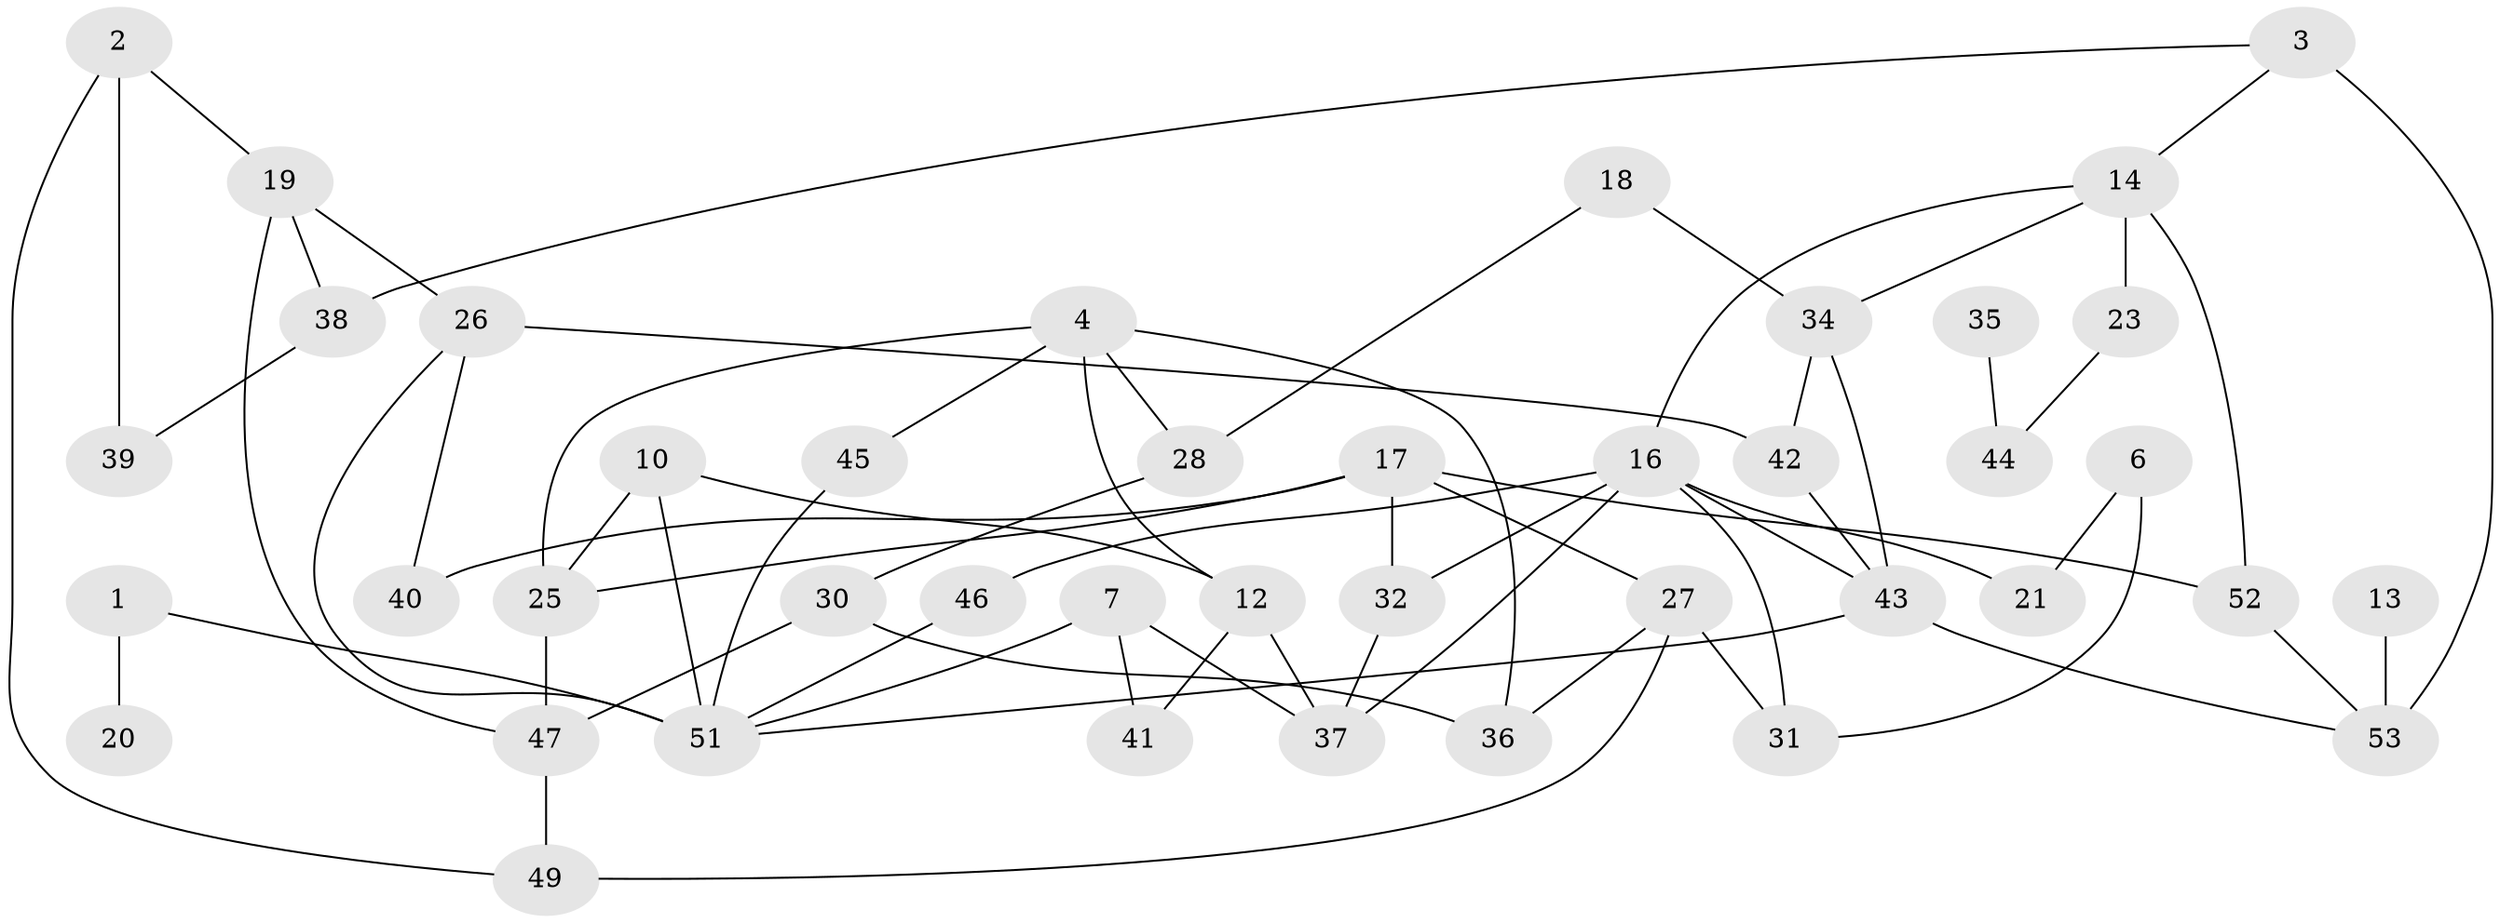 // original degree distribution, {3: 0.2169811320754717, 4: 0.16037735849056603, 5: 0.04716981132075472, 6: 0.018867924528301886, 1: 0.22641509433962265, 2: 0.24528301886792453, 0: 0.08490566037735849}
// Generated by graph-tools (version 1.1) at 2025/00/03/09/25 03:00:42]
// undirected, 42 vertices, 67 edges
graph export_dot {
graph [start="1"]
  node [color=gray90,style=filled];
  1;
  2;
  3;
  4;
  6;
  7;
  10;
  12;
  13;
  14;
  16;
  17;
  18;
  19;
  20;
  21;
  23;
  25;
  26;
  27;
  28;
  30;
  31;
  32;
  34;
  35;
  36;
  37;
  38;
  39;
  40;
  41;
  42;
  43;
  44;
  45;
  46;
  47;
  49;
  51;
  52;
  53;
  1 -- 20 [weight=1.0];
  1 -- 51 [weight=1.0];
  2 -- 19 [weight=1.0];
  2 -- 39 [weight=1.0];
  2 -- 49 [weight=1.0];
  3 -- 14 [weight=1.0];
  3 -- 38 [weight=1.0];
  3 -- 53 [weight=2.0];
  4 -- 12 [weight=1.0];
  4 -- 25 [weight=1.0];
  4 -- 28 [weight=1.0];
  4 -- 36 [weight=1.0];
  4 -- 45 [weight=1.0];
  6 -- 21 [weight=1.0];
  6 -- 31 [weight=1.0];
  7 -- 37 [weight=1.0];
  7 -- 41 [weight=1.0];
  7 -- 51 [weight=1.0];
  10 -- 12 [weight=1.0];
  10 -- 25 [weight=1.0];
  10 -- 51 [weight=2.0];
  12 -- 37 [weight=1.0];
  12 -- 41 [weight=1.0];
  13 -- 53 [weight=1.0];
  14 -- 16 [weight=1.0];
  14 -- 23 [weight=1.0];
  14 -- 34 [weight=1.0];
  14 -- 52 [weight=1.0];
  16 -- 21 [weight=1.0];
  16 -- 31 [weight=1.0];
  16 -- 32 [weight=1.0];
  16 -- 37 [weight=1.0];
  16 -- 43 [weight=2.0];
  16 -- 46 [weight=1.0];
  17 -- 25 [weight=1.0];
  17 -- 27 [weight=1.0];
  17 -- 32 [weight=1.0];
  17 -- 40 [weight=1.0];
  17 -- 52 [weight=1.0];
  18 -- 28 [weight=1.0];
  18 -- 34 [weight=1.0];
  19 -- 26 [weight=1.0];
  19 -- 38 [weight=1.0];
  19 -- 47 [weight=1.0];
  23 -- 44 [weight=1.0];
  25 -- 47 [weight=1.0];
  26 -- 40 [weight=1.0];
  26 -- 42 [weight=1.0];
  26 -- 51 [weight=1.0];
  27 -- 31 [weight=1.0];
  27 -- 36 [weight=1.0];
  27 -- 49 [weight=1.0];
  28 -- 30 [weight=1.0];
  30 -- 36 [weight=1.0];
  30 -- 47 [weight=1.0];
  32 -- 37 [weight=1.0];
  34 -- 42 [weight=1.0];
  34 -- 43 [weight=1.0];
  35 -- 44 [weight=1.0];
  38 -- 39 [weight=1.0];
  42 -- 43 [weight=2.0];
  43 -- 51 [weight=1.0];
  43 -- 53 [weight=1.0];
  45 -- 51 [weight=1.0];
  46 -- 51 [weight=1.0];
  47 -- 49 [weight=1.0];
  52 -- 53 [weight=1.0];
}
